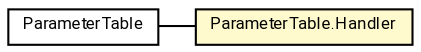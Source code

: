 #!/usr/local/bin/dot
#
# Class diagram 
# Generated by UMLGraph version R5_7_2-60-g0e99a6 (http://www.spinellis.gr/umlgraph/)
#

digraph G {
	graph [fontnames="svg"]
	edge [fontname="Roboto",fontsize=7,labelfontname="Roboto",labelfontsize=7,color="black"];
	node [fontname="Roboto",fontcolor="black",fontsize=8,shape=plaintext,margin=0,width=0,height=0];
	nodesep=0.15;
	ranksep=0.25;
	rankdir=LR;
	// de.lmu.ifi.dbs.elki.gui.util.ParameterTable
	c8065167 [label=<<table title="de.lmu.ifi.dbs.elki.gui.util.ParameterTable" border="0" cellborder="1" cellspacing="0" cellpadding="2" href="ParameterTable.html" target="_parent">
		<tr><td><table border="0" cellspacing="0" cellpadding="1">
		<tr><td align="center" balign="center"> <font face="Roboto">ParameterTable</font> </td></tr>
		</table></td></tr>
		</table>>, URL="ParameterTable.html"];
	// de.lmu.ifi.dbs.elki.gui.util.ParameterTable.Handler
	c8065168 [label=<<table title="de.lmu.ifi.dbs.elki.gui.util.ParameterTable.Handler" border="0" cellborder="1" cellspacing="0" cellpadding="2" bgcolor="lemonChiffon" href="ParameterTable.Handler.html" target="_parent">
		<tr><td><table border="0" cellspacing="0" cellpadding="1">
		<tr><td align="center" balign="center"> <font face="Roboto">ParameterTable.Handler</font> </td></tr>
		</table></td></tr>
		</table>>, URL="ParameterTable.Handler.html"];
	// de.lmu.ifi.dbs.elki.gui.util.ParameterTable assoc de.lmu.ifi.dbs.elki.gui.util.ParameterTable.Handler
	c8065167 -> c8065168 [arrowhead=none,weight=2];
}

